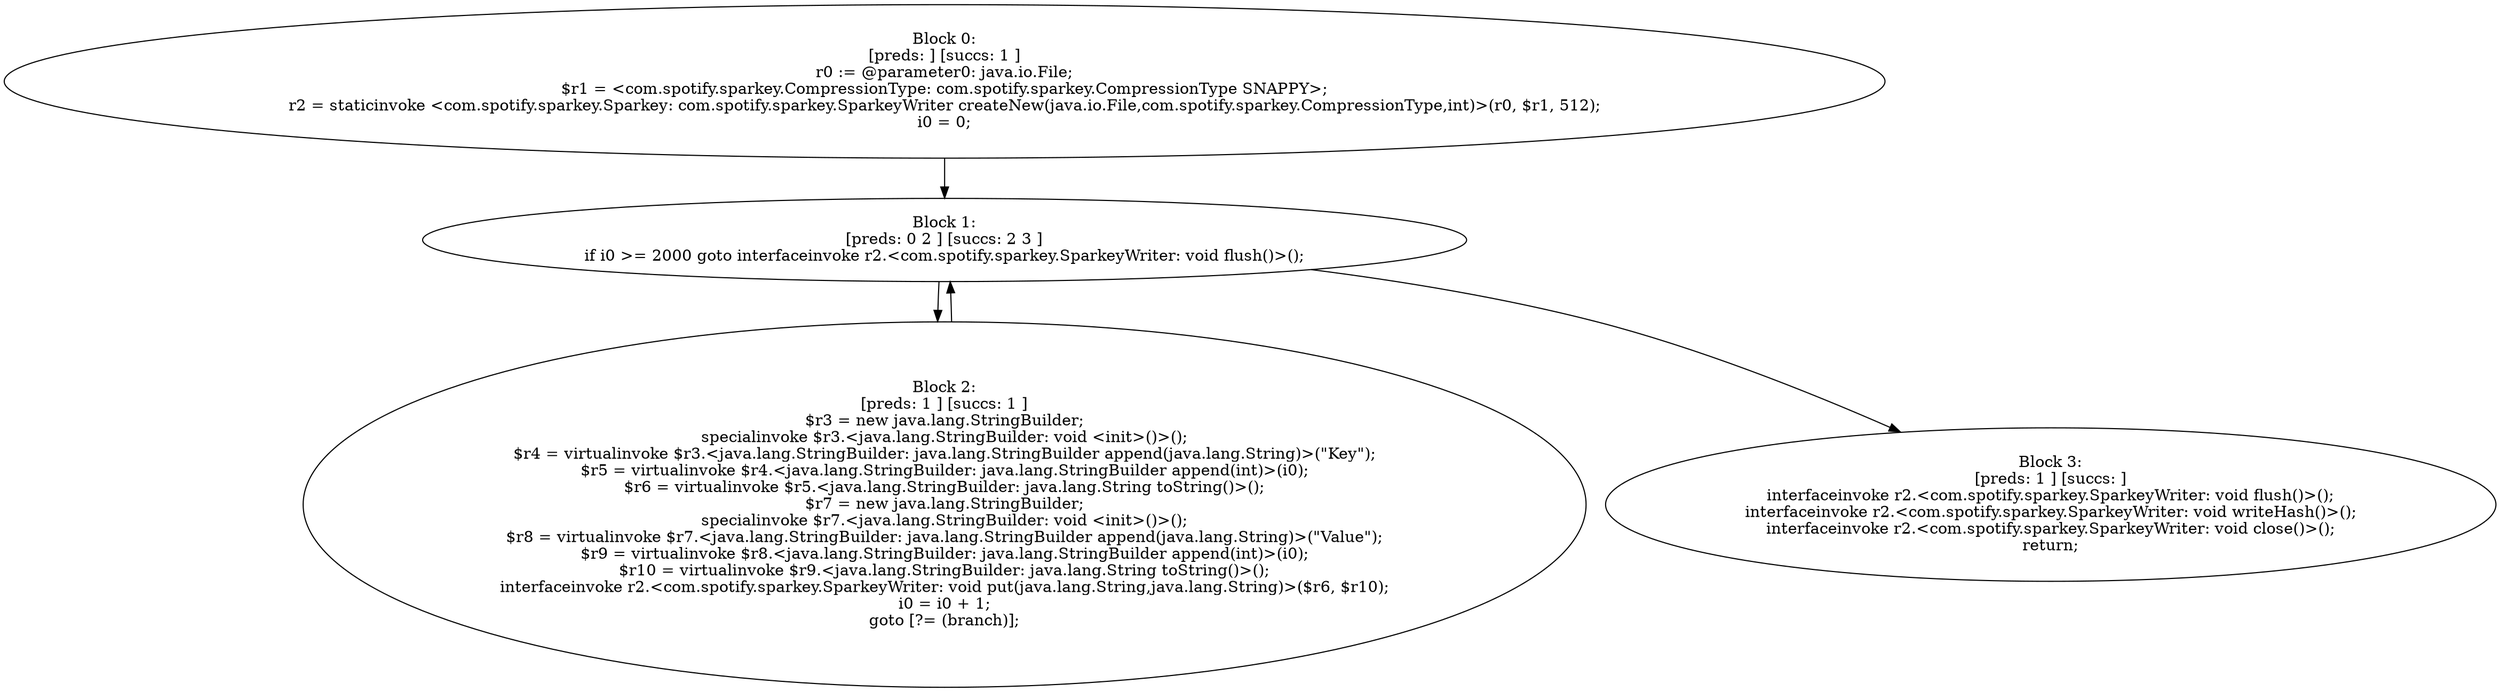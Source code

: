 digraph "unitGraph" {
    "Block 0:
[preds: ] [succs: 1 ]
r0 := @parameter0: java.io.File;
$r1 = <com.spotify.sparkey.CompressionType: com.spotify.sparkey.CompressionType SNAPPY>;
r2 = staticinvoke <com.spotify.sparkey.Sparkey: com.spotify.sparkey.SparkeyWriter createNew(java.io.File,com.spotify.sparkey.CompressionType,int)>(r0, $r1, 512);
i0 = 0;
"
    "Block 1:
[preds: 0 2 ] [succs: 2 3 ]
if i0 >= 2000 goto interfaceinvoke r2.<com.spotify.sparkey.SparkeyWriter: void flush()>();
"
    "Block 2:
[preds: 1 ] [succs: 1 ]
$r3 = new java.lang.StringBuilder;
specialinvoke $r3.<java.lang.StringBuilder: void <init>()>();
$r4 = virtualinvoke $r3.<java.lang.StringBuilder: java.lang.StringBuilder append(java.lang.String)>(\"Key\");
$r5 = virtualinvoke $r4.<java.lang.StringBuilder: java.lang.StringBuilder append(int)>(i0);
$r6 = virtualinvoke $r5.<java.lang.StringBuilder: java.lang.String toString()>();
$r7 = new java.lang.StringBuilder;
specialinvoke $r7.<java.lang.StringBuilder: void <init>()>();
$r8 = virtualinvoke $r7.<java.lang.StringBuilder: java.lang.StringBuilder append(java.lang.String)>(\"Value\");
$r9 = virtualinvoke $r8.<java.lang.StringBuilder: java.lang.StringBuilder append(int)>(i0);
$r10 = virtualinvoke $r9.<java.lang.StringBuilder: java.lang.String toString()>();
interfaceinvoke r2.<com.spotify.sparkey.SparkeyWriter: void put(java.lang.String,java.lang.String)>($r6, $r10);
i0 = i0 + 1;
goto [?= (branch)];
"
    "Block 3:
[preds: 1 ] [succs: ]
interfaceinvoke r2.<com.spotify.sparkey.SparkeyWriter: void flush()>();
interfaceinvoke r2.<com.spotify.sparkey.SparkeyWriter: void writeHash()>();
interfaceinvoke r2.<com.spotify.sparkey.SparkeyWriter: void close()>();
return;
"
    "Block 0:
[preds: ] [succs: 1 ]
r0 := @parameter0: java.io.File;
$r1 = <com.spotify.sparkey.CompressionType: com.spotify.sparkey.CompressionType SNAPPY>;
r2 = staticinvoke <com.spotify.sparkey.Sparkey: com.spotify.sparkey.SparkeyWriter createNew(java.io.File,com.spotify.sparkey.CompressionType,int)>(r0, $r1, 512);
i0 = 0;
"->"Block 1:
[preds: 0 2 ] [succs: 2 3 ]
if i0 >= 2000 goto interfaceinvoke r2.<com.spotify.sparkey.SparkeyWriter: void flush()>();
";
    "Block 1:
[preds: 0 2 ] [succs: 2 3 ]
if i0 >= 2000 goto interfaceinvoke r2.<com.spotify.sparkey.SparkeyWriter: void flush()>();
"->"Block 2:
[preds: 1 ] [succs: 1 ]
$r3 = new java.lang.StringBuilder;
specialinvoke $r3.<java.lang.StringBuilder: void <init>()>();
$r4 = virtualinvoke $r3.<java.lang.StringBuilder: java.lang.StringBuilder append(java.lang.String)>(\"Key\");
$r5 = virtualinvoke $r4.<java.lang.StringBuilder: java.lang.StringBuilder append(int)>(i0);
$r6 = virtualinvoke $r5.<java.lang.StringBuilder: java.lang.String toString()>();
$r7 = new java.lang.StringBuilder;
specialinvoke $r7.<java.lang.StringBuilder: void <init>()>();
$r8 = virtualinvoke $r7.<java.lang.StringBuilder: java.lang.StringBuilder append(java.lang.String)>(\"Value\");
$r9 = virtualinvoke $r8.<java.lang.StringBuilder: java.lang.StringBuilder append(int)>(i0);
$r10 = virtualinvoke $r9.<java.lang.StringBuilder: java.lang.String toString()>();
interfaceinvoke r2.<com.spotify.sparkey.SparkeyWriter: void put(java.lang.String,java.lang.String)>($r6, $r10);
i0 = i0 + 1;
goto [?= (branch)];
";
    "Block 1:
[preds: 0 2 ] [succs: 2 3 ]
if i0 >= 2000 goto interfaceinvoke r2.<com.spotify.sparkey.SparkeyWriter: void flush()>();
"->"Block 3:
[preds: 1 ] [succs: ]
interfaceinvoke r2.<com.spotify.sparkey.SparkeyWriter: void flush()>();
interfaceinvoke r2.<com.spotify.sparkey.SparkeyWriter: void writeHash()>();
interfaceinvoke r2.<com.spotify.sparkey.SparkeyWriter: void close()>();
return;
";
    "Block 2:
[preds: 1 ] [succs: 1 ]
$r3 = new java.lang.StringBuilder;
specialinvoke $r3.<java.lang.StringBuilder: void <init>()>();
$r4 = virtualinvoke $r3.<java.lang.StringBuilder: java.lang.StringBuilder append(java.lang.String)>(\"Key\");
$r5 = virtualinvoke $r4.<java.lang.StringBuilder: java.lang.StringBuilder append(int)>(i0);
$r6 = virtualinvoke $r5.<java.lang.StringBuilder: java.lang.String toString()>();
$r7 = new java.lang.StringBuilder;
specialinvoke $r7.<java.lang.StringBuilder: void <init>()>();
$r8 = virtualinvoke $r7.<java.lang.StringBuilder: java.lang.StringBuilder append(java.lang.String)>(\"Value\");
$r9 = virtualinvoke $r8.<java.lang.StringBuilder: java.lang.StringBuilder append(int)>(i0);
$r10 = virtualinvoke $r9.<java.lang.StringBuilder: java.lang.String toString()>();
interfaceinvoke r2.<com.spotify.sparkey.SparkeyWriter: void put(java.lang.String,java.lang.String)>($r6, $r10);
i0 = i0 + 1;
goto [?= (branch)];
"->"Block 1:
[preds: 0 2 ] [succs: 2 3 ]
if i0 >= 2000 goto interfaceinvoke r2.<com.spotify.sparkey.SparkeyWriter: void flush()>();
";
}
